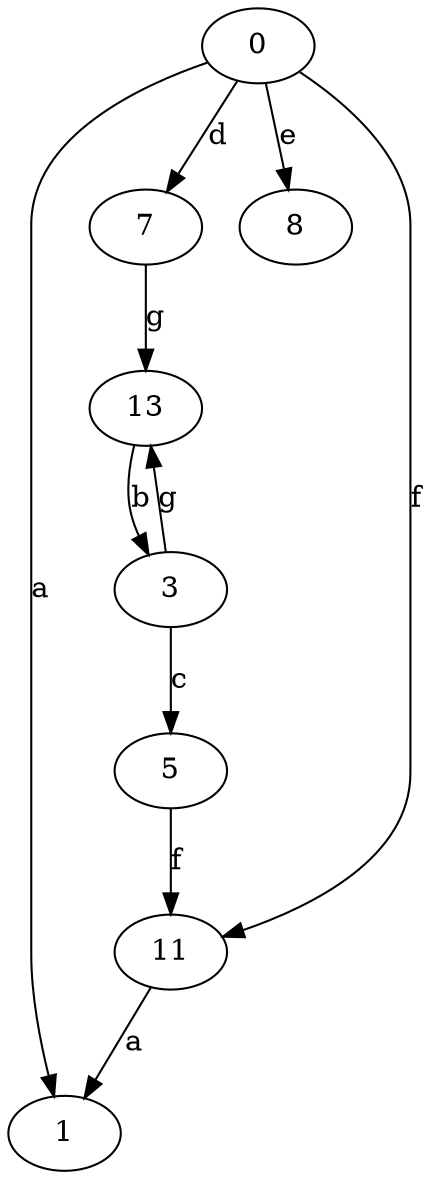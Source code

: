 strict digraph  {
1;
3;
5;
7;
8;
0;
11;
13;
3 -> 5  [label=c];
3 -> 13  [label=g];
5 -> 11  [label=f];
7 -> 13  [label=g];
0 -> 1  [label=a];
0 -> 7  [label=d];
0 -> 8  [label=e];
0 -> 11  [label=f];
11 -> 1  [label=a];
13 -> 3  [label=b];
}
